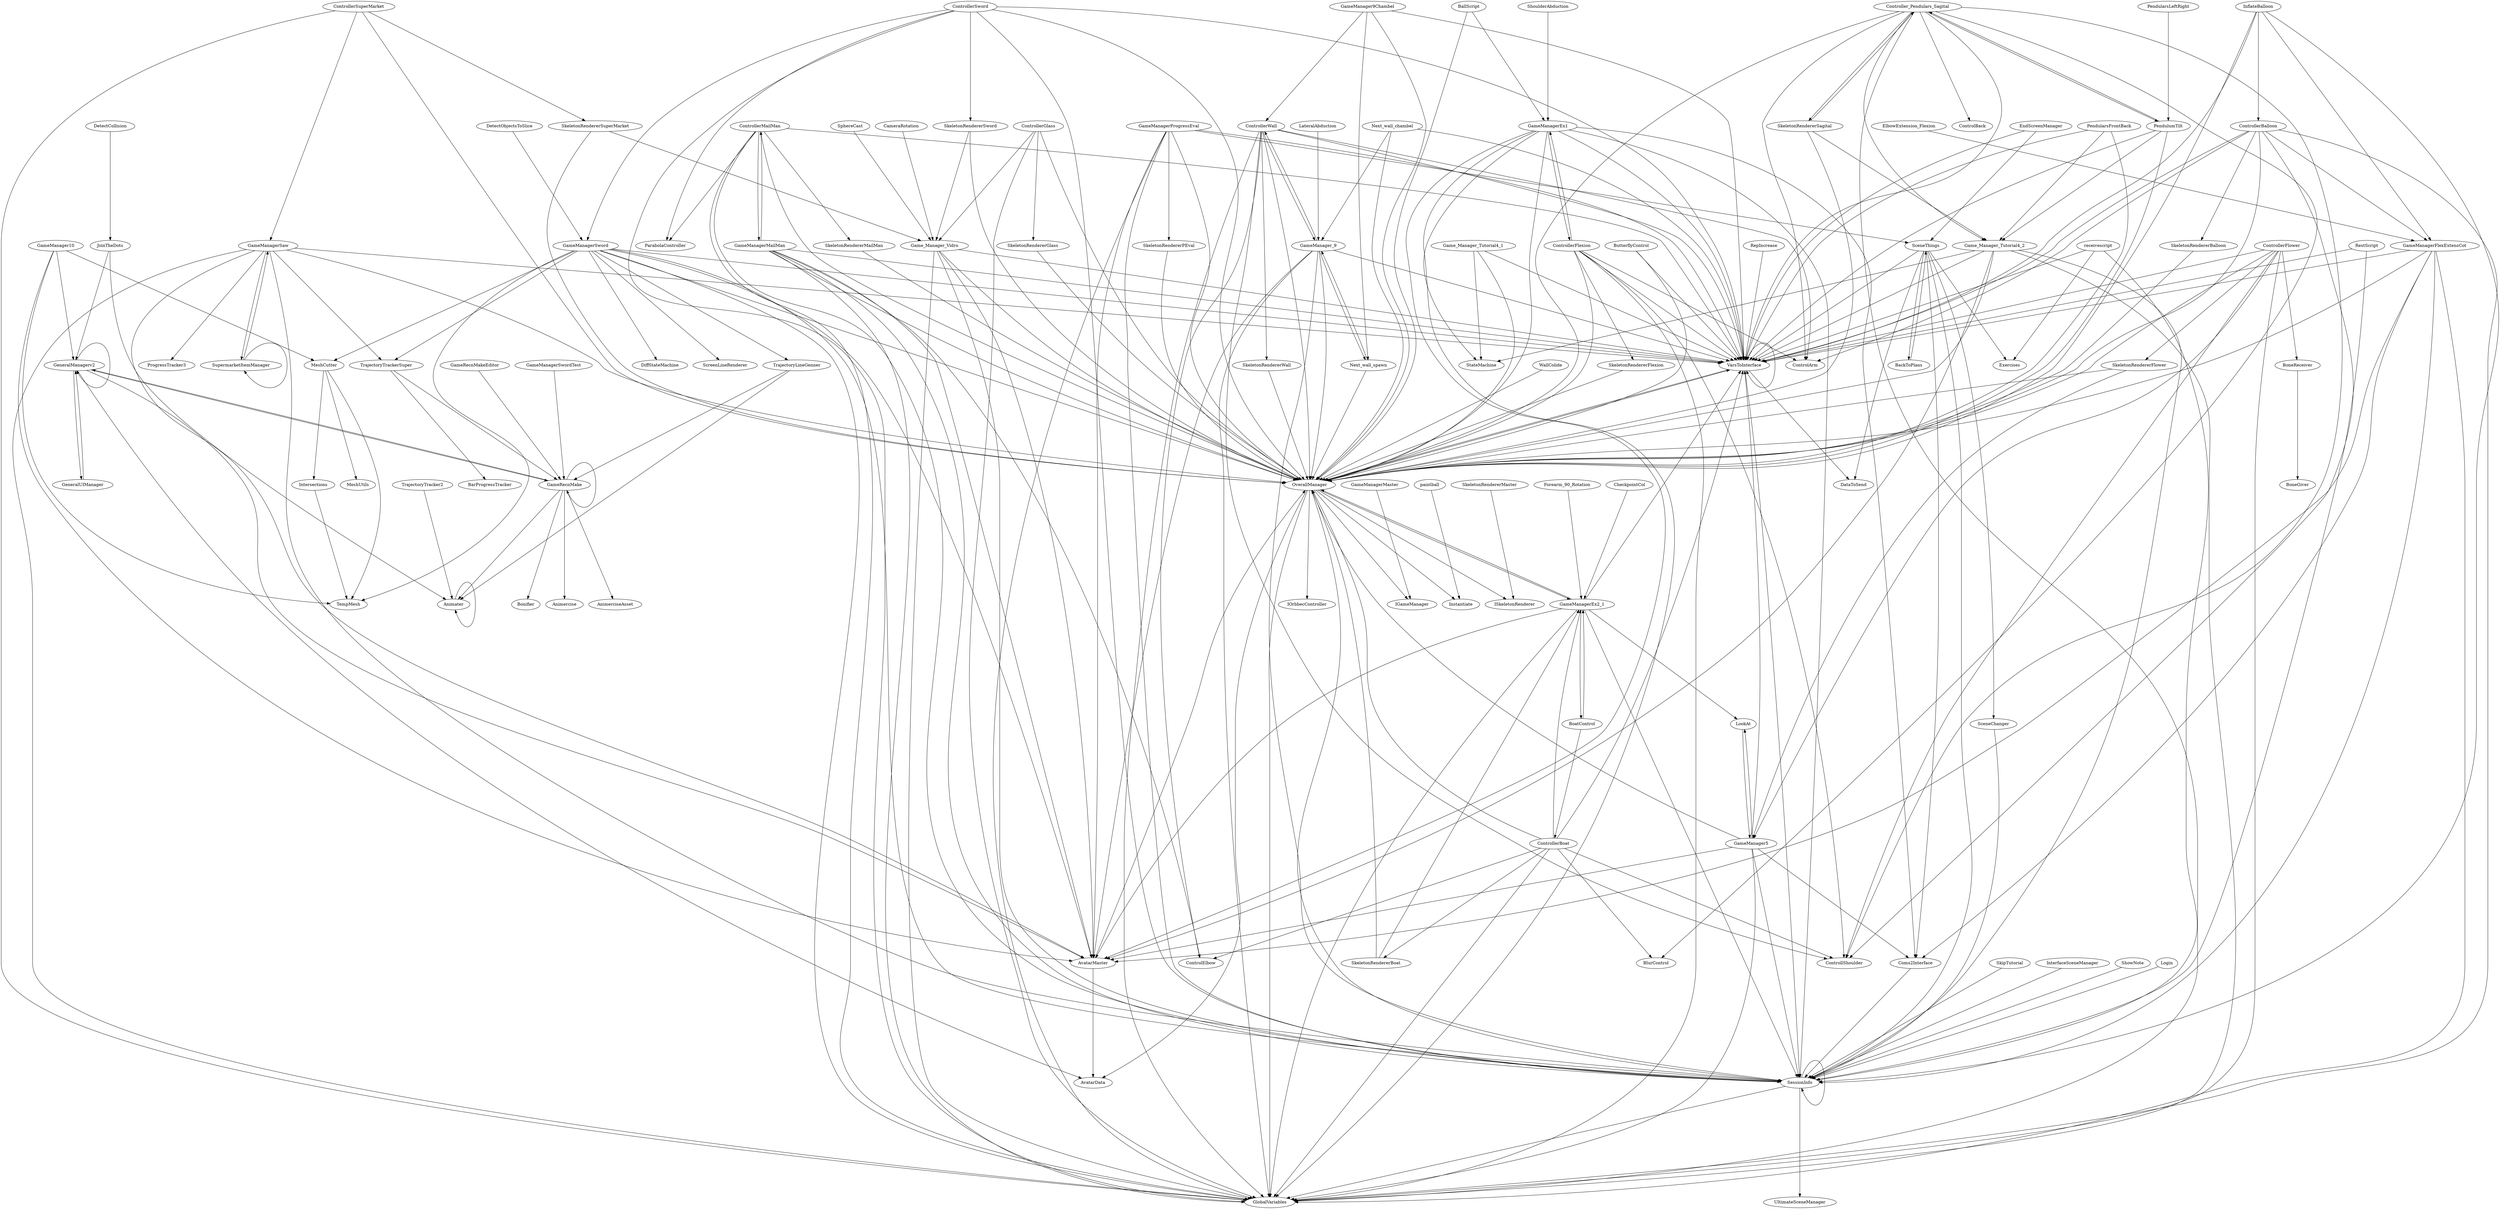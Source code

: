 digraph  {
	graph [nodesep=0.25,
		ranksep=5.0
	];
	GameManagerFlexExtensCot -> VarsToInterface;
	GameManagerFlexExtensCot -> OverallManager;
	GameManagerFlexExtensCot -> SessionInfo;
	GameManagerFlexExtensCot -> AvatarMaster;
	GameManagerFlexExtensCot -> GlobalVariables;
	GameManagerFlexExtensCot -> Coms2Interface;
	SkeletonRendererPEval -> OverallManager;
	CameraRotation -> Game_Manager_Vidro;
	LookAt -> GameManager5;
	SkeletonRendererFlower -> OverallManager;
	SkeletonRendererFlower -> GameManager5;
	Forearm_90_Rotation -> GameManagerEx2_1;
	VarsToInterface -> VarsToInterface;
	VarsToInterface -> OverallManager;
	VarsToInterface -> SessionInfo;
	VarsToInterface -> DataToSend;
	WallColide -> OverallManager;
	ControllerBoat -> BlurControl;
	ControllerBoat -> VarsToInterface;
	ControllerBoat -> ControlElbow;
	ControllerBoat -> OverallManager;
	ControllerBoat -> SkeletonRendererBoat;
	ControllerBoat -> GlobalVariables;
	ControllerBoat -> ControllShoulder;
	ControllerBoat -> GameManagerEx2_1;
	Game_Manager_Vidro -> VarsToInterface;
	Game_Manager_Vidro -> OverallManager;
	Game_Manager_Vidro -> SessionInfo;
	Game_Manager_Vidro -> AvatarMaster;
	Game_Manager_Vidro -> GlobalVariables;
	ControllerFlexion -> VarsToInterface;
	ControllerFlexion -> ControlArm;
	ControllerFlexion -> OverallManager;
	ControllerFlexion -> GameManagerEx1;
	ControllerFlexion -> SkeletonRendererFlexion;
	ControllerFlexion -> GlobalVariables;
	ControllerFlexion -> ControllShoulder;
	SkipTutorial -> SessionInfo;
	Controller_Pendulars_Sagital -> BlurControl;
	Controller_Pendulars_Sagital -> VarsToInterface;
	Controller_Pendulars_Sagital -> ControlArm;
	Controller_Pendulars_Sagital -> OverallManager;
	Controller_Pendulars_Sagital -> ControlBack;
	Controller_Pendulars_Sagital -> Game_Manager_Tutorial4_2;
	Controller_Pendulars_Sagital -> SkeletonRendererSagital;
	Controller_Pendulars_Sagital -> GlobalVariables;
	Controller_Pendulars_Sagital -> ControllShoulder;
	Controller_Pendulars_Sagital -> PendulumTilt;
	CheckpointCol -> GameManagerEx2_1;
	GameManagerMaster -> IGameManager;
	OverallManager -> VarsToInterface;
	OverallManager -> Instantiate;
	OverallManager -> SessionInfo;
	OverallManager -> ISkeletonRenderer;
	OverallManager -> AvatarData;
	OverallManager -> GlobalVariables;
	OverallManager -> IGameManager;
	OverallManager -> IOrbbecController;
	OverallManager -> GameManagerEx2_1;
	SessionInfo -> SessionInfo;
	SessionInfo -> GlobalVariables;
	SessionInfo -> UltimateSceneManager;
	GameManager_9 -> VarsToInterface;
	GameManager_9 -> OverallManager;
	GameManager_9 -> SessionInfo;
	GameManager_9 -> AvatarMaster;
	GameManager_9 -> Next_wall_spawn;
	GameManager_9 -> GlobalVariables;
	GameManager_9 -> ControllerWall;
	SkeletonRendererBoat -> OverallManager;
	SkeletonRendererBoat -> GameManagerEx2_1;
	ControllerMailMan -> VarsToInterface;
	ControllerMailMan -> OverallManager;
	ControllerMailMan -> SessionInfo;
	ControllerMailMan -> ParabolaController;
	ControllerMailMan -> GameManagerMailMan;
	ControllerMailMan -> SkeletonRendererMailMan;
	ControllerMailMan -> GlobalVariables;
	AvatarMaster -> OverallManager;
	AvatarMaster -> AvatarData;
	receivescript -> VarsToInterface;
	receivescript -> SessionInfo;
	receivescript -> Exercises;
	SkeletonRendererBalloon -> OverallManager;
	Game_Manager_Tutorial4_1 -> VarsToInterface;
	Game_Manager_Tutorial4_1 -> OverallManager;
	Game_Manager_Tutorial4_1 -> StateMachine;
	Game_Manager_Tutorial4_2 -> VarsToInterface;
	Game_Manager_Tutorial4_2 -> OverallManager;
	Game_Manager_Tutorial4_2 -> SessionInfo;
	Game_Manager_Tutorial4_2 -> AvatarMaster;
	Game_Manager_Tutorial4_2 -> GlobalVariables;
	Game_Manager_Tutorial4_2 -> StateMachine;
	BoneReceiver -> BoneGiver;
	InterfaceSceneManager -> SessionInfo;
	RepIncrease -> VarsToInterface;
	SkeletonRendererMaster -> ISkeletonRenderer;
	BoatControl -> ControllerBoat;
	BoatControl -> GameManagerEx2_1;
	GameManager9Chambel -> VarsToInterface;
	GameManager9Chambel -> OverallManager;
	GameManager9Chambel -> Next_wall_spawn;
	GameManager9Chambel -> ControllerWall;
	SkeletonRendererSagital -> Controller_Pendulars_Sagital;
	SkeletonRendererSagital -> OverallManager;
	SkeletonRendererSagital -> Game_Manager_Tutorial4_2;
	GameManager10 -> TempMesh;
	GameManager10 -> AvatarMaster;
	GameManager10 -> MeshCutter;
	GameManager10 -> GeneralManagerv2;
	PendularsLeftRight -> PendulumTilt;
	GameManagerProgressEval -> SkeletonRendererPEval;
	GameManagerProgressEval -> VarsToInterface;
	GameManagerProgressEval -> OverallManager;
	GameManagerProgressEval -> SessionInfo;
	GameManagerProgressEval -> AvatarMaster;
	GameManagerProgressEval -> GlobalVariables;
	GameManagerProgressEval -> SceneThings;
	GameManagerMailMan -> VarsToInterface;
	GameManagerMailMan -> ControlElbow;
	GameManagerMailMan -> OverallManager;
	GameManagerMailMan -> SessionInfo;
	GameManagerMailMan -> ControllerMailMan;
	GameManagerMailMan -> AvatarMaster;
	GameManagerMailMan -> GlobalVariables;
	Animater -> Animater;
	JoinTheDots -> Animater;
	JoinTheDots -> GeneralManagerv2;
	SkeletonRendererGlass -> OverallManager;
	GameRecnMake -> Animater;
	GameRecnMake -> GameRecnMake;
	GameRecnMake -> GeneralManagerv2;
	GameRecnMake -> Animercise;
	GameRecnMake -> AnimerciseAsset;
	GameRecnMake -> Bonifier;
	GameManagerEx1 -> VarsToInterface;
	GameManagerEx1 -> ControllerFlexion;
	GameManagerEx1 -> OverallManager;
	GameManagerEx1 -> SessionInfo;
	GameManagerEx1 -> AvatarMaster;
	GameManagerEx1 -> GlobalVariables;
	GameManagerEx1 -> StateMachine;
	GameManagerEx1 -> Coms2Interface;
	GameManagerSword -> ScreenLineRenderer;
	GameManagerSword -> VarsToInterface;
	GameManagerSword -> OverallManager;
	GameManagerSword -> SessionInfo;
	GameManagerSword -> TempMesh;
	GameManagerSword -> AvatarMaster;
	GameManagerSword -> MeshCutter;
	GameManagerSword -> TrajectoryTrackerSuper;
	GameManagerSword -> GlobalVariables;
	GameManagerSword -> DiffStateMachine;
	GameManagerSword -> TrajectoryLineGenner;
	ShowNote -> SessionInfo;
	Next_wall_chambel -> VarsToInterface;
	Next_wall_chambel -> OverallManager;
	Next_wall_chambel -> GameManager_9;
	GameManagerSaw -> VarsToInterface;
	GameManagerSaw -> OverallManager;
	GameManagerSaw -> SessionInfo;
	GameManagerSaw -> AvatarMaster;
	GameManagerSaw -> ProgressTracker3;
	GameManagerSaw -> TrajectoryTrackerSuper;
	GameManagerSaw -> GlobalVariables;
	GameManagerSaw -> SupermarketItemManager;
	SkeletonRendererMailMan -> OverallManager;
	GameManager5 -> LookAt;
	GameManager5 -> VarsToInterface;
	GameManager5 -> OverallManager;
	GameManager5 -> SessionInfo;
	GameManager5 -> AvatarMaster;
	GameManager5 -> GlobalVariables;
	GameManager5 -> Coms2Interface;
	PendularsFrontBack -> VarsToInterface;
	PendularsFrontBack -> OverallManager;
	PendularsFrontBack -> Game_Manager_Tutorial4_2;
	Intersections -> TempMesh;
	MeshCutter -> MeshUtils;
	MeshCutter -> TempMesh;
	MeshCutter -> Intersections;
	RestScript -> VarsToInterface;
	RestScript -> SessionInfo;
	ControllerFlower -> SkeletonRendererFlower;
	ControllerFlower -> VarsToInterface;
	ControllerFlower -> OverallManager;
	ControllerFlower -> BoneReceiver;
	ControllerFlower -> GameManager5;
	ControllerFlower -> GlobalVariables;
	ControllerFlower -> ControllShoulder;
	paintball -> Instantiate;
	SceneChanger -> SessionInfo;
	BallScript -> OverallManager;
	BallScript -> GameManagerEx1;
	SkeletonRendererSuperMarket -> Game_Manager_Vidro;
	SkeletonRendererSuperMarket -> OverallManager;
	ElbowExtension_Flexion -> GameManagerFlexExtensCot;
	SkeletonRendererFlexion -> OverallManager;
	DetectObjectsToSlice -> GameManagerSword;
	InflateBalloon -> GameManagerFlexExtensCot;
	InflateBalloon -> VarsToInterface;
	InflateBalloon -> OverallManager;
	InflateBalloon -> SessionInfo;
	InflateBalloon -> ControllerBalloon;
	TrajectoryTrackerSuper -> BarProgressTracker;
	TrajectoryTrackerSuper -> GameRecnMake;
	SphereCast -> Game_Manager_Vidro;
	EndScreenManager -> VarsToInterface;
	EndScreenManager -> SceneThings;
	Next_wall_spawn -> OverallManager;
	Next_wall_spawn -> GameManager_9;
	SkeletonRendererWall -> OverallManager;
	ControllerSuperMarket -> OverallManager;
	ControllerSuperMarket -> GameManagerSaw;
	ControllerSuperMarket -> SkeletonRendererSuperMarket;
	ControllerSuperMarket -> GlobalVariables;
	ShoulderAbduction -> GameManagerEx1;
	SupermarketItemManager -> GameManagerSaw;
	SupermarketItemManager -> SupermarketItemManager;
	ControllerBalloon -> GameManagerFlexExtensCot;
	ControllerBalloon -> VarsToInterface;
	ControllerBalloon -> ControlArm;
	ControllerBalloon -> OverallManager;
	ControllerBalloon -> SkeletonRendererBalloon;
	ControllerBalloon -> GlobalVariables;
	ControllerBalloon -> ControllShoulder;
	ControllerWall -> VarsToInterface;
	ControllerWall -> ControlElbow;
	ControllerWall -> ControlArm;
	ControllerWall -> OverallManager;
	ControllerWall -> GameManager_9;
	ControllerWall -> GlobalVariables;
	ControllerWall -> SkeletonRendererWall;
	ControllerWall -> ControllShoulder;
	LateralAbduction -> GameManager_9;
	ControllerSword -> VarsToInterface;
	ControllerSword -> OverallManager;
	ControllerSword -> SessionInfo;
	ControllerSword -> ParabolaController;
	ControllerSword -> GameManagerSword;
	ControllerSword -> GlobalVariables;
	ControllerSword -> SkeletonRendererSword;
	GeneralManagerv2 -> AvatarMaster;
	GeneralManagerv2 -> AvatarData;
	GeneralManagerv2 -> GameRecnMake;
	GeneralManagerv2 -> GeneralManagerv2;
	GeneralManagerv2 -> GeneralUIManager;
	SceneThings -> VarsToInterface;
	SceneThings -> SessionInfo;
	SceneThings -> DataToSend;
	SceneThings -> SceneChanger;
	SceneThings -> Exercises;
	SceneThings -> BackToPlans;
	SceneThings -> Coms2Interface;
	ControllerGlass -> Game_Manager_Vidro;
	ControllerGlass -> OverallManager;
	ControllerGlass -> SkeletonRendererGlass;
	ControllerGlass -> GlobalVariables;
	TrajectoryLineGenner -> Animater;
	TrajectoryLineGenner -> GameRecnMake;
	ButterflyControl -> VarsToInterface;
	ButterflyControl -> OverallManager;
	Login -> SessionInfo;
	GeneralUIManager -> GeneralManagerv2;
	PendulumTilt -> VarsToInterface;
	PendulumTilt -> Controller_Pendulars_Sagital;
	PendulumTilt -> OverallManager;
	PendulumTilt -> Game_Manager_Tutorial4_2;
	BackToPlans -> SceneThings;
	Coms2Interface -> SessionInfo;
	GameManagerEx2_1 -> LookAt;
	GameManagerEx2_1 -> VarsToInterface;
	GameManagerEx2_1 -> OverallManager;
	GameManagerEx2_1 -> SessionInfo;
	GameManagerEx2_1 -> AvatarMaster;
	GameManagerEx2_1 -> BoatControl;
	GameManagerEx2_1 -> GlobalVariables;
	SkeletonRendererSword -> Game_Manager_Vidro;
	SkeletonRendererSword -> OverallManager;
	TrajectoryTracker2 -> Animater;
	DetectCollision -> JoinTheDots;
	GameManagerSwordTest -> GameRecnMake;
	GameRecnMakeEditor -> GameRecnMake;
}
